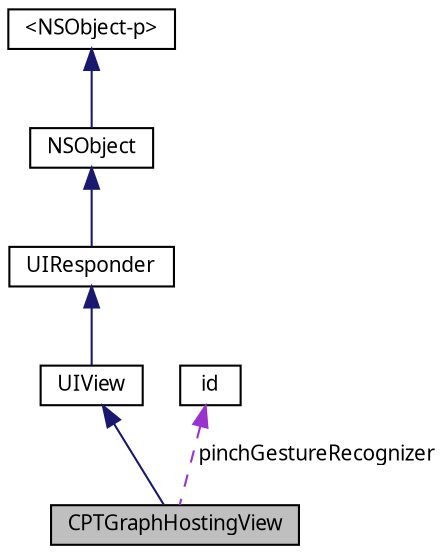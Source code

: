 digraph G
{
  bgcolor="transparent";
  edge [fontname="Lucinda Grande",fontsize="10",labelfontname="Lucinda Grande",labelfontsize="10"];
  node [fontname="Lucinda Grande",fontsize="10",shape=record];
  Node1 [label="CPTGraphHostingView",height=0.2,width=0.4,color="black", fillcolor="grey75", style="filled" fontcolor="black"];
  Node2 -> Node1 [dir="back",color="midnightblue",fontsize="10",style="solid",fontname="Lucinda Grande"];
  Node2 [label="UIView",height=0.2,width=0.4,color="black",URL="doxygen-cocoa-touch-tags.xml$http://developer.apple.com/iPhone/library/documentation/UIKit/Reference/UIView_Class/UIView/UIView.html"];
  Node3 -> Node2 [dir="back",color="midnightblue",fontsize="10",style="solid",fontname="Lucinda Grande"];
  Node3 [label="UIResponder",height=0.2,width=0.4,color="black",URL="doxygen-cocoa-touch-tags.xml$http://developer.apple.com/iPhone/library/documentation/UIKit/Reference/UIResponder_Class/Reference/Reference.html.html#//apple_ref/occ/cl/UIResponder"];
  Node4 -> Node3 [dir="back",color="midnightblue",fontsize="10",style="solid",fontname="Lucinda Grande"];
  Node4 [label="NSObject",height=0.2,width=0.4,color="black",URL="doxygen-cocoa-touch-tags.xml$http://developer.apple.com/iphone/library/documentation/Cocoa/Reference/Foundation/Classes/NSObject_Class/Reference/Reference.html"];
  Node5 -> Node4 [dir="back",color="midnightblue",fontsize="10",style="solid",fontname="Lucinda Grande"];
  Node5 [label="\<NSObject-p\>",height=0.2,width=0.4,color="black",URL="doxygen-cocoa-touch-tags.xml$http://developer.apple.com/iPhone/library/documentation/Cocoa/Reference/Foundation/Protocols/NSObject_Protocol/Reference/NSObject.html"];
  Node6 -> Node1 [dir="back",color="darkorchid3",fontsize="10",style="dashed",label=" pinchGestureRecognizer" ,fontname="Lucinda Grande"];
  Node6 [label="id",height=0.2,width=0.4,color="black",URL="doxygen-cocoa-touch-tags.xml$http://developer.apple.com/iphone/library/documentation/Cocoa/Reference/ObjCRuntimeRef/Reference/reference.html"];
}
